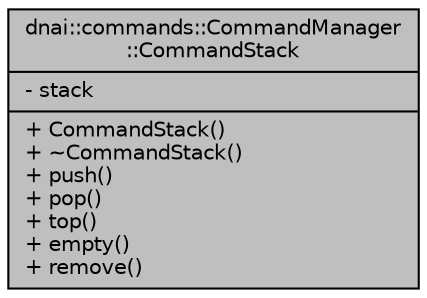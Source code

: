 digraph "dnai::commands::CommandManager::CommandStack"
{
  edge [fontname="Helvetica",fontsize="10",labelfontname="Helvetica",labelfontsize="10"];
  node [fontname="Helvetica",fontsize="10",shape=record];
  Node1 [label="{dnai::commands::CommandManager\l::CommandStack\n|- stack\l|+ CommandStack()\l+ ~CommandStack()\l+ push()\l+ pop()\l+ top()\l+ empty()\l+ remove()\l}",height=0.2,width=0.4,color="black", fillcolor="grey75", style="filled", fontcolor="black"];
}
